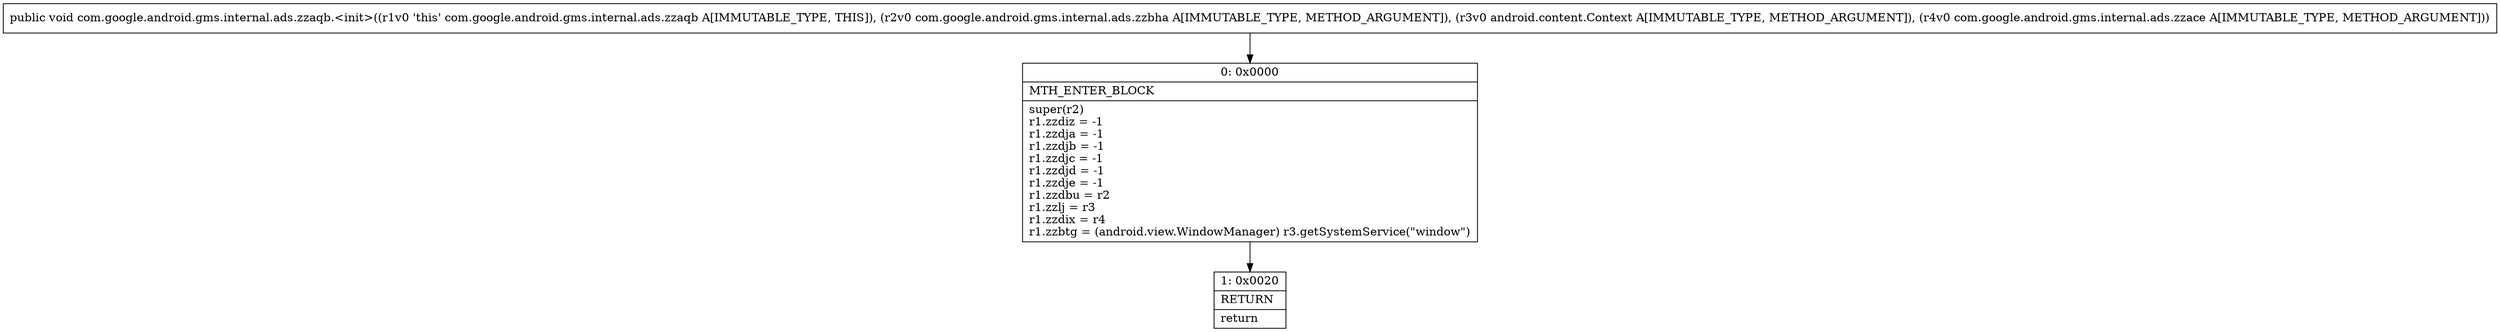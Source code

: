 digraph "CFG forcom.google.android.gms.internal.ads.zzaqb.\<init\>(Lcom\/google\/android\/gms\/internal\/ads\/zzbha;Landroid\/content\/Context;Lcom\/google\/android\/gms\/internal\/ads\/zzace;)V" {
Node_0 [shape=record,label="{0\:\ 0x0000|MTH_ENTER_BLOCK\l|super(r2)\lr1.zzdiz = \-1\lr1.zzdja = \-1\lr1.zzdjb = \-1\lr1.zzdjc = \-1\lr1.zzdjd = \-1\lr1.zzdje = \-1\lr1.zzdbu = r2\lr1.zzlj = r3\lr1.zzdix = r4\lr1.zzbtg = (android.view.WindowManager) r3.getSystemService(\"window\")\l}"];
Node_1 [shape=record,label="{1\:\ 0x0020|RETURN\l|return\l}"];
MethodNode[shape=record,label="{public void com.google.android.gms.internal.ads.zzaqb.\<init\>((r1v0 'this' com.google.android.gms.internal.ads.zzaqb A[IMMUTABLE_TYPE, THIS]), (r2v0 com.google.android.gms.internal.ads.zzbha A[IMMUTABLE_TYPE, METHOD_ARGUMENT]), (r3v0 android.content.Context A[IMMUTABLE_TYPE, METHOD_ARGUMENT]), (r4v0 com.google.android.gms.internal.ads.zzace A[IMMUTABLE_TYPE, METHOD_ARGUMENT])) }"];
MethodNode -> Node_0;
Node_0 -> Node_1;
}

